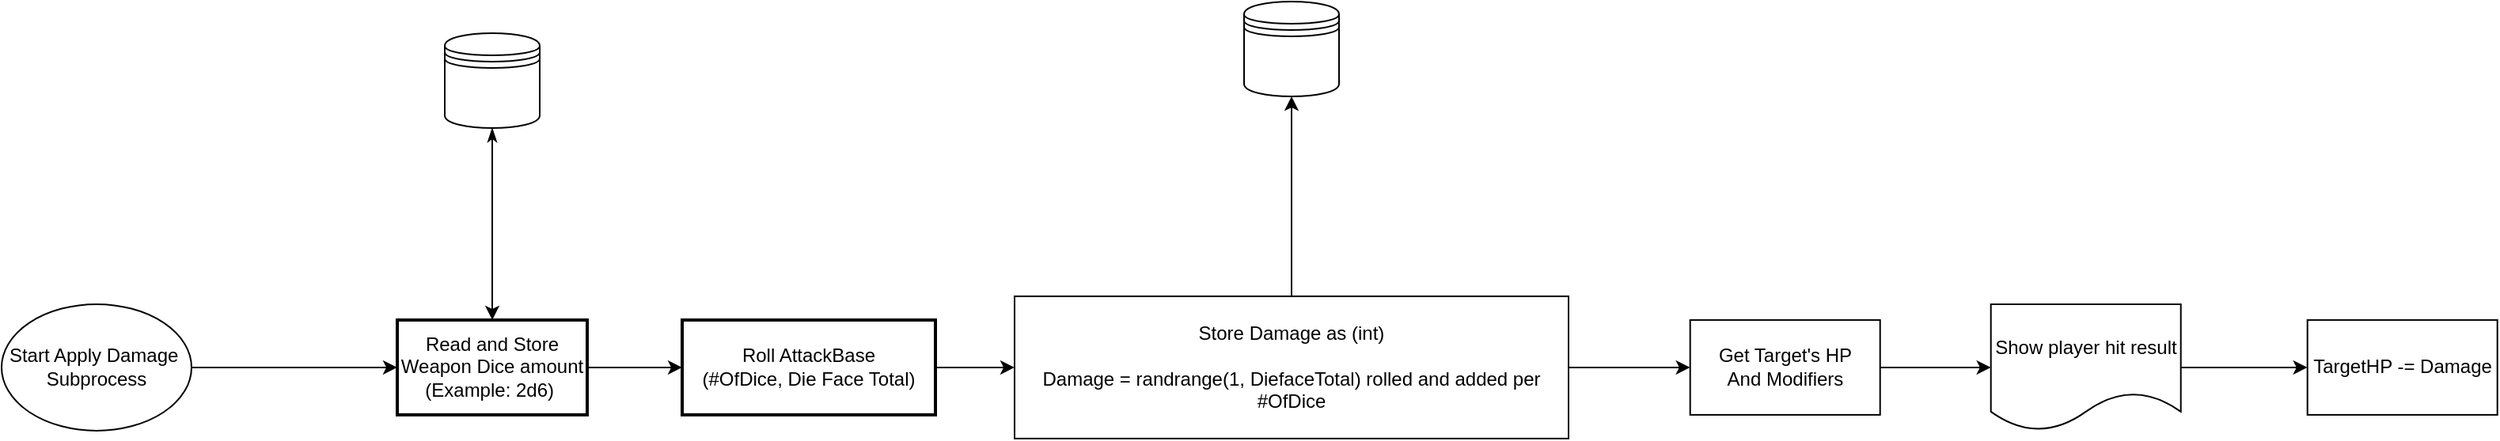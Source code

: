 <mxfile version="13.7.9" type="device"><diagram id="FoMmgptMT0cGFqCx487a" name="Page-1"><mxGraphModel dx="1903" dy="2420" grid="1" gridSize="10" guides="1" tooltips="1" connect="1" arrows="1" fold="1" page="1" pageScale="1" pageWidth="850" pageHeight="1100" math="0" shadow="0"><root><mxCell id="0"/><mxCell id="1" parent="0"/><mxCell id="YuIFqqFVRkbiV89k8Bih-2" style="edgeStyle=orthogonalEdgeStyle;rounded=0;orthogonalLoop=1;jettySize=auto;html=1;" edge="1" parent="1" source="YuIFqqFVRkbiV89k8Bih-1" target="YuIFqqFVRkbiV89k8Bih-18"><mxGeometry relative="1" as="geometry"><mxPoint x="260" y="90" as="targetPoint"/></mxGeometry></mxCell><mxCell id="YuIFqqFVRkbiV89k8Bih-1" value="Start Apply Damage&amp;nbsp;&lt;br&gt;Subprocess" style="ellipse;whiteSpace=wrap;html=1;" vertex="1" parent="1"><mxGeometry x="20" y="61.45" width="120" height="80" as="geometry"/></mxCell><mxCell id="YuIFqqFVRkbiV89k8Bih-18" value="Read and Store Weapon Dice amount (Example: 2d6)&amp;nbsp;" style="whiteSpace=wrap;html=1;rounded=0;strokeWidth=2;arcSize=50;" vertex="1" parent="1"><mxGeometry x="270" y="71.45" width="120" height="60" as="geometry"/></mxCell><mxCell id="YuIFqqFVRkbiV89k8Bih-19" value="" style="endArrow=classic;html=1;exitX=1;exitY=0.5;exitDx=0;exitDy=0;entryX=0;entryY=0.5;entryDx=0;entryDy=0;" edge="1" parent="1" source="YuIFqqFVRkbiV89k8Bih-18" target="YuIFqqFVRkbiV89k8Bih-21"><mxGeometry width="50" height="50" relative="1" as="geometry"><mxPoint x="440" y="110" as="sourcePoint"/><mxPoint x="500" y="110" as="targetPoint"/></mxGeometry></mxCell><mxCell id="YuIFqqFVRkbiV89k8Bih-20" style="edgeStyle=orthogonalEdgeStyle;rounded=0;orthogonalLoop=1;jettySize=auto;html=1;entryX=0;entryY=0.5;entryDx=0;entryDy=0;" edge="1" parent="1" source="YuIFqqFVRkbiV89k8Bih-21" target="YuIFqqFVRkbiV89k8Bih-24"><mxGeometry relative="1" as="geometry"><mxPoint x="994" y="-220" as="targetPoint"/></mxGeometry></mxCell><mxCell id="YuIFqqFVRkbiV89k8Bih-21" value="Roll AttackBase&lt;br&gt;(#OfDice, Die Face Total)" style="whiteSpace=wrap;html=1;rounded=0;strokeWidth=2;arcSize=50;" vertex="1" parent="1"><mxGeometry x="450" y="71.45" width="160" height="60" as="geometry"/></mxCell><mxCell id="YuIFqqFVRkbiV89k8Bih-22" style="edgeStyle=orthogonalEdgeStyle;rounded=0;orthogonalLoop=1;jettySize=auto;html=1;" edge="1" parent="1" source="YuIFqqFVRkbiV89k8Bih-24" target="YuIFqqFVRkbiV89k8Bih-26"><mxGeometry relative="1" as="geometry"><mxPoint x="1480" y="-220" as="targetPoint"/></mxGeometry></mxCell><mxCell id="YuIFqqFVRkbiV89k8Bih-23" style="edgeStyle=orthogonalEdgeStyle;rounded=0;orthogonalLoop=1;jettySize=auto;html=1;exitX=0.5;exitY=0;exitDx=0;exitDy=0;entryX=0.5;entryY=1;entryDx=0;entryDy=0;startArrow=none;startFill=0;" edge="1" parent="1" source="YuIFqqFVRkbiV89k8Bih-24" target="YuIFqqFVRkbiV89k8Bih-30"><mxGeometry relative="1" as="geometry"/></mxCell><mxCell id="YuIFqqFVRkbiV89k8Bih-24" value="Store Damage as (int)&lt;br&gt;&lt;br&gt;Damage = randrange(1, DiefaceTotal) rolled and added per #OfDice" style="whiteSpace=wrap;html=1;rounded=0;" vertex="1" parent="1"><mxGeometry x="660" y="56.45" width="350" height="90" as="geometry"/></mxCell><mxCell id="YuIFqqFVRkbiV89k8Bih-25" style="edgeStyle=orthogonalEdgeStyle;rounded=0;orthogonalLoop=1;jettySize=auto;html=1;exitX=1;exitY=0.5;exitDx=0;exitDy=0;startArrow=none;startFill=0;" edge="1" parent="1" source="YuIFqqFVRkbiV89k8Bih-26" target="YuIFqqFVRkbiV89k8Bih-32"><mxGeometry relative="1" as="geometry"/></mxCell><mxCell id="YuIFqqFVRkbiV89k8Bih-26" value="Get Target's HP&lt;br&gt;And Modifiers" style="whiteSpace=wrap;html=1;rounded=0;" vertex="1" parent="1"><mxGeometry x="1086.85" y="71.45" width="120" height="60" as="geometry"/></mxCell><mxCell id="YuIFqqFVRkbiV89k8Bih-27" value="TargetHP -= Damage" style="whiteSpace=wrap;html=1;rounded=0;" vertex="1" parent="1"><mxGeometry x="1476.85" y="71.45" width="120" height="60" as="geometry"/></mxCell><mxCell id="YuIFqqFVRkbiV89k8Bih-28" style="edgeStyle=orthogonalEdgeStyle;rounded=0;orthogonalLoop=1;jettySize=auto;html=1;startArrow=classicThin;startFill=1;" edge="1" parent="1" source="YuIFqqFVRkbiV89k8Bih-29" target="YuIFqqFVRkbiV89k8Bih-18"><mxGeometry relative="1" as="geometry"/></mxCell><mxCell id="YuIFqqFVRkbiV89k8Bih-29" value="" style="shape=datastore;whiteSpace=wrap;html=1;" vertex="1" parent="1"><mxGeometry x="300" y="-110" width="60" height="60" as="geometry"/></mxCell><mxCell id="YuIFqqFVRkbiV89k8Bih-30" value="" style="shape=datastore;whiteSpace=wrap;html=1;" vertex="1" parent="1"><mxGeometry x="805" y="-130" width="60" height="60" as="geometry"/></mxCell><mxCell id="YuIFqqFVRkbiV89k8Bih-31" style="edgeStyle=orthogonalEdgeStyle;rounded=0;orthogonalLoop=1;jettySize=auto;html=1;exitX=1;exitY=0.5;exitDx=0;exitDy=0;startArrow=none;startFill=0;" edge="1" parent="1" source="YuIFqqFVRkbiV89k8Bih-32" target="YuIFqqFVRkbiV89k8Bih-27"><mxGeometry relative="1" as="geometry"/></mxCell><mxCell id="YuIFqqFVRkbiV89k8Bih-32" value="Show player hit result" style="shape=document;whiteSpace=wrap;html=1;boundedLbl=1;" vertex="1" parent="1"><mxGeometry x="1276.85" y="61.45" width="120" height="80" as="geometry"/></mxCell></root></mxGraphModel></diagram></mxfile>